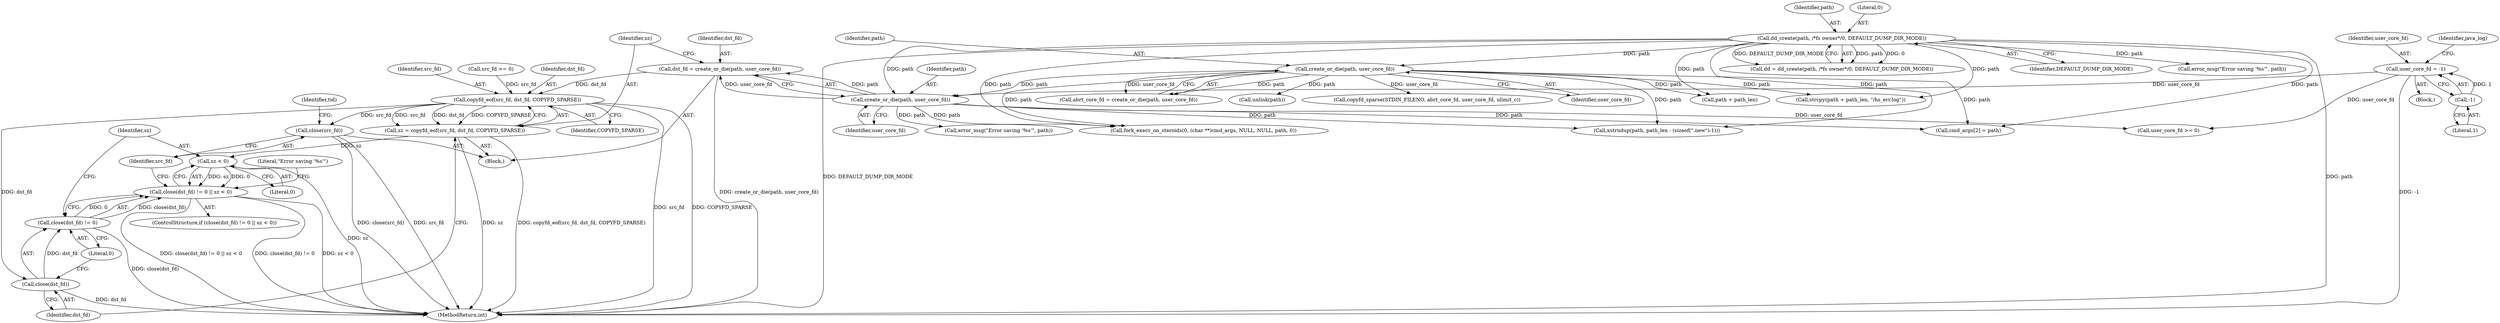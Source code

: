 digraph "0_abrt_3c1b60cfa62d39e5fff5a53a5bc53dae189e740e@API" {
"1001240" [label="(Call,dst_fd = create_or_die(path, user_core_fd))"];
"1001242" [label="(Call,create_or_die(path, user_core_fd))"];
"1000775" [label="(Call,dd_create(path, /*fs owner*/0, DEFAULT_DUMP_DIR_MODE))"];
"1001148" [label="(Call,create_or_die(path, user_core_fd))"];
"1001188" [label="(Call,user_core_fd = -1)"];
"1001190" [label="(Call,-1)"];
"1001248" [label="(Call,copyfd_eof(src_fd, dst_fd, COPYFD_SPARSE))"];
"1001246" [label="(Call,sz = copyfd_eof(src_fd, dst_fd, COPYFD_SPARSE))"];
"1001258" [label="(Call,sz < 0)"];
"1001253" [label="(Call,close(dst_fd) != 0 || sz < 0)"];
"1001255" [label="(Call,close(dst_fd))"];
"1001254" [label="(Call,close(dst_fd) != 0)"];
"1001266" [label="(Call,close(src_fd))"];
"1001195" [label="(Identifier,java_log)"];
"1001251" [label="(Identifier,COPYFD_SPARSE)"];
"1001253" [label="(Call,close(dst_fd) != 0 || sz < 0)"];
"1000773" [label="(Call,dd = dd_create(path, /*fs owner*/0, DEFAULT_DUMP_DIR_MODE))"];
"1001259" [label="(Identifier,sz)"];
"1001240" [label="(Call,dst_fd = create_or_die(path, user_core_fd))"];
"1001252" [label="(ControlStructure,if (close(dst_fd) != 0 || sz < 0))"];
"1001258" [label="(Call,sz < 0)"];
"1001249" [label="(Identifier,src_fd)"];
"1000781" [label="(Block,)"];
"1001247" [label="(Identifier,sz)"];
"1001149" [label="(Identifier,path)"];
"1001146" [label="(Call,abrt_core_fd = create_or_die(path, user_core_fd))"];
"1001262" [label="(Call,error_msg(\"Error saving '%s'\", path))"];
"1001191" [label="(Literal,1)"];
"1001242" [label="(Call,create_or_die(path, user_core_fd))"];
"1001176" [label="(Call,unlink(path))"];
"1001429" [label="(Call,user_core_fd >= 0)"];
"1001244" [label="(Identifier,user_core_fd)"];
"1001233" [label="(Block,)"];
"1001267" [label="(Identifier,src_fd)"];
"1001255" [label="(Call,close(dst_fd))"];
"1001153" [label="(Call,copyfd_sparse(STDIN_FILENO, abrt_core_fd, user_core_fd, ulimit_c))"];
"1001241" [label="(Identifier,dst_fd)"];
"1001148" [label="(Call,create_or_die(path, user_core_fd))"];
"1001150" [label="(Identifier,user_core_fd)"];
"1001248" [label="(Call,copyfd_eof(src_fd, dst_fd, COPYFD_SPARSE))"];
"1001230" [label="(Call,src_fd >= 0)"];
"1001190" [label="(Call,-1)"];
"1000775" [label="(Call,dd_create(path, /*fs owner*/0, DEFAULT_DUMP_DIR_MODE))"];
"1000778" [label="(Identifier,DEFAULT_DUMP_DIR_MODE)"];
"1001246" [label="(Call,sz = copyfd_eof(src_fd, dst_fd, COPYFD_SPARSE))"];
"1001257" [label="(Literal,0)"];
"1001271" [label="(Identifier,tid)"];
"1000776" [label="(Identifier,path)"];
"1001243" [label="(Identifier,path)"];
"1000777" [label="(Literal,0)"];
"1001260" [label="(Literal,0)"];
"1001256" [label="(Identifier,dst_fd)"];
"1001263" [label="(Literal,\"Error saving '%s'\")"];
"1001235" [label="(Call,path + path_len)"];
"1001188" [label="(Call,user_core_fd = -1)"];
"1001309" [label="(Call,cmd_args[2] = path)"];
"1001350" [label="(Call,xstrndup(path, path_len - (sizeof(\".new\")-1)))"];
"1001189" [label="(Identifier,user_core_fd)"];
"1001332" [label="(Call,fork_execv_on_steroids(0, (char **)cmd_args, NULL, NULL, path, 0))"];
"1001266" [label="(Call,close(src_fd))"];
"1001134" [label="(Call,error_msg(\"Error saving '%s'\", path))"];
"1001234" [label="(Call,strcpy(path + path_len, \"/hs_err.log\"))"];
"1001254" [label="(Call,close(dst_fd) != 0)"];
"1001250" [label="(Identifier,dst_fd)"];
"1001445" [label="(MethodReturn,int)"];
"1001240" -> "1001233"  [label="AST: "];
"1001240" -> "1001242"  [label="CFG: "];
"1001241" -> "1001240"  [label="AST: "];
"1001242" -> "1001240"  [label="AST: "];
"1001247" -> "1001240"  [label="CFG: "];
"1001240" -> "1001445"  [label="DDG: create_or_die(path, user_core_fd)"];
"1001242" -> "1001240"  [label="DDG: path"];
"1001242" -> "1001240"  [label="DDG: user_core_fd"];
"1001240" -> "1001248"  [label="DDG: dst_fd"];
"1001242" -> "1001244"  [label="CFG: "];
"1001243" -> "1001242"  [label="AST: "];
"1001244" -> "1001242"  [label="AST: "];
"1000775" -> "1001242"  [label="DDG: path"];
"1001148" -> "1001242"  [label="DDG: path"];
"1001188" -> "1001242"  [label="DDG: user_core_fd"];
"1001242" -> "1001262"  [label="DDG: path"];
"1001242" -> "1001309"  [label="DDG: path"];
"1001242" -> "1001332"  [label="DDG: path"];
"1001242" -> "1001350"  [label="DDG: path"];
"1001242" -> "1001429"  [label="DDG: user_core_fd"];
"1000775" -> "1000773"  [label="AST: "];
"1000775" -> "1000778"  [label="CFG: "];
"1000776" -> "1000775"  [label="AST: "];
"1000777" -> "1000775"  [label="AST: "];
"1000778" -> "1000775"  [label="AST: "];
"1000773" -> "1000775"  [label="CFG: "];
"1000775" -> "1001445"  [label="DDG: path"];
"1000775" -> "1001445"  [label="DDG: DEFAULT_DUMP_DIR_MODE"];
"1000775" -> "1000773"  [label="DDG: path"];
"1000775" -> "1000773"  [label="DDG: 0"];
"1000775" -> "1000773"  [label="DDG: DEFAULT_DUMP_DIR_MODE"];
"1000775" -> "1001134"  [label="DDG: path"];
"1000775" -> "1001148"  [label="DDG: path"];
"1000775" -> "1001234"  [label="DDG: path"];
"1000775" -> "1001235"  [label="DDG: path"];
"1000775" -> "1001309"  [label="DDG: path"];
"1000775" -> "1001332"  [label="DDG: path"];
"1000775" -> "1001350"  [label="DDG: path"];
"1001148" -> "1001146"  [label="AST: "];
"1001148" -> "1001150"  [label="CFG: "];
"1001149" -> "1001148"  [label="AST: "];
"1001150" -> "1001148"  [label="AST: "];
"1001146" -> "1001148"  [label="CFG: "];
"1001148" -> "1001146"  [label="DDG: path"];
"1001148" -> "1001146"  [label="DDG: user_core_fd"];
"1001148" -> "1001153"  [label="DDG: user_core_fd"];
"1001148" -> "1001176"  [label="DDG: path"];
"1001148" -> "1001234"  [label="DDG: path"];
"1001148" -> "1001235"  [label="DDG: path"];
"1001148" -> "1001309"  [label="DDG: path"];
"1001148" -> "1001332"  [label="DDG: path"];
"1001148" -> "1001350"  [label="DDG: path"];
"1001188" -> "1000781"  [label="AST: "];
"1001188" -> "1001190"  [label="CFG: "];
"1001189" -> "1001188"  [label="AST: "];
"1001190" -> "1001188"  [label="AST: "];
"1001195" -> "1001188"  [label="CFG: "];
"1001188" -> "1001445"  [label="DDG: -1"];
"1001190" -> "1001188"  [label="DDG: 1"];
"1001188" -> "1001429"  [label="DDG: user_core_fd"];
"1001190" -> "1001191"  [label="CFG: "];
"1001191" -> "1001190"  [label="AST: "];
"1001248" -> "1001246"  [label="AST: "];
"1001248" -> "1001251"  [label="CFG: "];
"1001249" -> "1001248"  [label="AST: "];
"1001250" -> "1001248"  [label="AST: "];
"1001251" -> "1001248"  [label="AST: "];
"1001246" -> "1001248"  [label="CFG: "];
"1001248" -> "1001445"  [label="DDG: COPYFD_SPARSE"];
"1001248" -> "1001445"  [label="DDG: src_fd"];
"1001248" -> "1001246"  [label="DDG: src_fd"];
"1001248" -> "1001246"  [label="DDG: dst_fd"];
"1001248" -> "1001246"  [label="DDG: COPYFD_SPARSE"];
"1001230" -> "1001248"  [label="DDG: src_fd"];
"1001248" -> "1001255"  [label="DDG: dst_fd"];
"1001248" -> "1001266"  [label="DDG: src_fd"];
"1001246" -> "1001233"  [label="AST: "];
"1001247" -> "1001246"  [label="AST: "];
"1001256" -> "1001246"  [label="CFG: "];
"1001246" -> "1001445"  [label="DDG: sz"];
"1001246" -> "1001445"  [label="DDG: copyfd_eof(src_fd, dst_fd, COPYFD_SPARSE)"];
"1001246" -> "1001258"  [label="DDG: sz"];
"1001258" -> "1001253"  [label="AST: "];
"1001258" -> "1001260"  [label="CFG: "];
"1001259" -> "1001258"  [label="AST: "];
"1001260" -> "1001258"  [label="AST: "];
"1001253" -> "1001258"  [label="CFG: "];
"1001258" -> "1001445"  [label="DDG: sz"];
"1001258" -> "1001253"  [label="DDG: sz"];
"1001258" -> "1001253"  [label="DDG: 0"];
"1001253" -> "1001252"  [label="AST: "];
"1001253" -> "1001254"  [label="CFG: "];
"1001254" -> "1001253"  [label="AST: "];
"1001263" -> "1001253"  [label="CFG: "];
"1001267" -> "1001253"  [label="CFG: "];
"1001253" -> "1001445"  [label="DDG: sz < 0"];
"1001253" -> "1001445"  [label="DDG: close(dst_fd) != 0 || sz < 0"];
"1001253" -> "1001445"  [label="DDG: close(dst_fd) != 0"];
"1001254" -> "1001253"  [label="DDG: close(dst_fd)"];
"1001254" -> "1001253"  [label="DDG: 0"];
"1001255" -> "1001254"  [label="AST: "];
"1001255" -> "1001256"  [label="CFG: "];
"1001256" -> "1001255"  [label="AST: "];
"1001257" -> "1001255"  [label="CFG: "];
"1001255" -> "1001445"  [label="DDG: dst_fd"];
"1001255" -> "1001254"  [label="DDG: dst_fd"];
"1001254" -> "1001257"  [label="CFG: "];
"1001257" -> "1001254"  [label="AST: "];
"1001259" -> "1001254"  [label="CFG: "];
"1001254" -> "1001445"  [label="DDG: close(dst_fd)"];
"1001266" -> "1001233"  [label="AST: "];
"1001266" -> "1001267"  [label="CFG: "];
"1001267" -> "1001266"  [label="AST: "];
"1001271" -> "1001266"  [label="CFG: "];
"1001266" -> "1001445"  [label="DDG: close(src_fd)"];
"1001266" -> "1001445"  [label="DDG: src_fd"];
}
